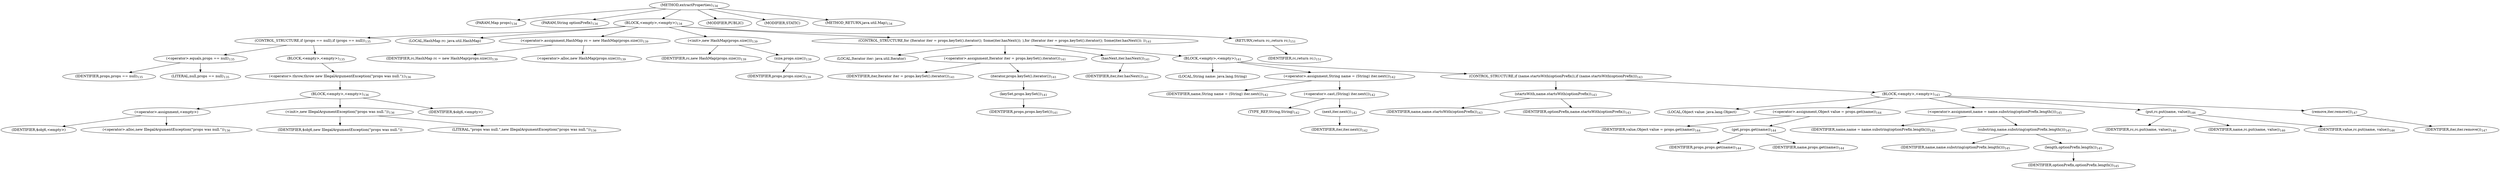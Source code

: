 digraph "extractProperties" {  
"361" [label = <(METHOD,extractProperties)<SUB>134</SUB>> ]
"362" [label = <(PARAM,Map props)<SUB>134</SUB>> ]
"363" [label = <(PARAM,String optionPrefix)<SUB>134</SUB>> ]
"364" [label = <(BLOCK,&lt;empty&gt;,&lt;empty&gt;)<SUB>134</SUB>> ]
"365" [label = <(CONTROL_STRUCTURE,if (props == null),if (props == null))<SUB>135</SUB>> ]
"366" [label = <(&lt;operator&gt;.equals,props == null)<SUB>135</SUB>> ]
"367" [label = <(IDENTIFIER,props,props == null)<SUB>135</SUB>> ]
"368" [label = <(LITERAL,null,props == null)<SUB>135</SUB>> ]
"369" [label = <(BLOCK,&lt;empty&gt;,&lt;empty&gt;)<SUB>135</SUB>> ]
"370" [label = <(&lt;operator&gt;.throw,throw new IllegalArgumentException(&quot;props was null.&quot;);)<SUB>136</SUB>> ]
"371" [label = <(BLOCK,&lt;empty&gt;,&lt;empty&gt;)<SUB>136</SUB>> ]
"372" [label = <(&lt;operator&gt;.assignment,&lt;empty&gt;)> ]
"373" [label = <(IDENTIFIER,$obj6,&lt;empty&gt;)> ]
"374" [label = <(&lt;operator&gt;.alloc,new IllegalArgumentException(&quot;props was null.&quot;))<SUB>136</SUB>> ]
"375" [label = <(&lt;init&gt;,new IllegalArgumentException(&quot;props was null.&quot;))<SUB>136</SUB>> ]
"376" [label = <(IDENTIFIER,$obj6,new IllegalArgumentException(&quot;props was null.&quot;))> ]
"377" [label = <(LITERAL,&quot;props was null.&quot;,new IllegalArgumentException(&quot;props was null.&quot;))<SUB>136</SUB>> ]
"378" [label = <(IDENTIFIER,$obj6,&lt;empty&gt;)> ]
"4" [label = <(LOCAL,HashMap rc: java.util.HashMap)> ]
"379" [label = <(&lt;operator&gt;.assignment,HashMap rc = new HashMap(props.size()))<SUB>139</SUB>> ]
"380" [label = <(IDENTIFIER,rc,HashMap rc = new HashMap(props.size()))<SUB>139</SUB>> ]
"381" [label = <(&lt;operator&gt;.alloc,new HashMap(props.size()))<SUB>139</SUB>> ]
"382" [label = <(&lt;init&gt;,new HashMap(props.size()))<SUB>139</SUB>> ]
"3" [label = <(IDENTIFIER,rc,new HashMap(props.size()))<SUB>139</SUB>> ]
"383" [label = <(size,props.size())<SUB>139</SUB>> ]
"384" [label = <(IDENTIFIER,props,props.size())<SUB>139</SUB>> ]
"385" [label = <(CONTROL_STRUCTURE,for (Iterator iter = props.keySet().iterator(); Some(iter.hasNext()); ),for (Iterator iter = props.keySet().iterator(); Some(iter.hasNext()); ))<SUB>141</SUB>> ]
"386" [label = <(LOCAL,Iterator iter: java.util.Iterator)> ]
"387" [label = <(&lt;operator&gt;.assignment,Iterator iter = props.keySet().iterator())<SUB>141</SUB>> ]
"388" [label = <(IDENTIFIER,iter,Iterator iter = props.keySet().iterator())<SUB>141</SUB>> ]
"389" [label = <(iterator,props.keySet().iterator())<SUB>141</SUB>> ]
"390" [label = <(keySet,props.keySet())<SUB>141</SUB>> ]
"391" [label = <(IDENTIFIER,props,props.keySet())<SUB>141</SUB>> ]
"392" [label = <(hasNext,iter.hasNext())<SUB>141</SUB>> ]
"393" [label = <(IDENTIFIER,iter,iter.hasNext())<SUB>141</SUB>> ]
"394" [label = <(BLOCK,&lt;empty&gt;,&lt;empty&gt;)<SUB>141</SUB>> ]
"395" [label = <(LOCAL,String name: java.lang.String)> ]
"396" [label = <(&lt;operator&gt;.assignment,String name = (String) iter.next())<SUB>142</SUB>> ]
"397" [label = <(IDENTIFIER,name,String name = (String) iter.next())<SUB>142</SUB>> ]
"398" [label = <(&lt;operator&gt;.cast,(String) iter.next())<SUB>142</SUB>> ]
"399" [label = <(TYPE_REF,String,String)<SUB>142</SUB>> ]
"400" [label = <(next,iter.next())<SUB>142</SUB>> ]
"401" [label = <(IDENTIFIER,iter,iter.next())<SUB>142</SUB>> ]
"402" [label = <(CONTROL_STRUCTURE,if (name.startsWith(optionPrefix)),if (name.startsWith(optionPrefix)))<SUB>143</SUB>> ]
"403" [label = <(startsWith,name.startsWith(optionPrefix))<SUB>143</SUB>> ]
"404" [label = <(IDENTIFIER,name,name.startsWith(optionPrefix))<SUB>143</SUB>> ]
"405" [label = <(IDENTIFIER,optionPrefix,name.startsWith(optionPrefix))<SUB>143</SUB>> ]
"406" [label = <(BLOCK,&lt;empty&gt;,&lt;empty&gt;)<SUB>143</SUB>> ]
"407" [label = <(LOCAL,Object value: java.lang.Object)> ]
"408" [label = <(&lt;operator&gt;.assignment,Object value = props.get(name))<SUB>144</SUB>> ]
"409" [label = <(IDENTIFIER,value,Object value = props.get(name))<SUB>144</SUB>> ]
"410" [label = <(get,props.get(name))<SUB>144</SUB>> ]
"411" [label = <(IDENTIFIER,props,props.get(name))<SUB>144</SUB>> ]
"412" [label = <(IDENTIFIER,name,props.get(name))<SUB>144</SUB>> ]
"413" [label = <(&lt;operator&gt;.assignment,name = name.substring(optionPrefix.length()))<SUB>145</SUB>> ]
"414" [label = <(IDENTIFIER,name,name = name.substring(optionPrefix.length()))<SUB>145</SUB>> ]
"415" [label = <(substring,name.substring(optionPrefix.length()))<SUB>145</SUB>> ]
"416" [label = <(IDENTIFIER,name,name.substring(optionPrefix.length()))<SUB>145</SUB>> ]
"417" [label = <(length,optionPrefix.length())<SUB>145</SUB>> ]
"418" [label = <(IDENTIFIER,optionPrefix,optionPrefix.length())<SUB>145</SUB>> ]
"419" [label = <(put,rc.put(name, value))<SUB>146</SUB>> ]
"420" [label = <(IDENTIFIER,rc,rc.put(name, value))<SUB>146</SUB>> ]
"421" [label = <(IDENTIFIER,name,rc.put(name, value))<SUB>146</SUB>> ]
"422" [label = <(IDENTIFIER,value,rc.put(name, value))<SUB>146</SUB>> ]
"423" [label = <(remove,iter.remove())<SUB>147</SUB>> ]
"424" [label = <(IDENTIFIER,iter,iter.remove())<SUB>147</SUB>> ]
"425" [label = <(RETURN,return rc;,return rc;)<SUB>151</SUB>> ]
"426" [label = <(IDENTIFIER,rc,return rc;)<SUB>151</SUB>> ]
"427" [label = <(MODIFIER,PUBLIC)> ]
"428" [label = <(MODIFIER,STATIC)> ]
"429" [label = <(METHOD_RETURN,java.util.Map)<SUB>134</SUB>> ]
  "361" -> "362" 
  "361" -> "363" 
  "361" -> "364" 
  "361" -> "427" 
  "361" -> "428" 
  "361" -> "429" 
  "364" -> "365" 
  "364" -> "4" 
  "364" -> "379" 
  "364" -> "382" 
  "364" -> "385" 
  "364" -> "425" 
  "365" -> "366" 
  "365" -> "369" 
  "366" -> "367" 
  "366" -> "368" 
  "369" -> "370" 
  "370" -> "371" 
  "371" -> "372" 
  "371" -> "375" 
  "371" -> "378" 
  "372" -> "373" 
  "372" -> "374" 
  "375" -> "376" 
  "375" -> "377" 
  "379" -> "380" 
  "379" -> "381" 
  "382" -> "3" 
  "382" -> "383" 
  "383" -> "384" 
  "385" -> "386" 
  "385" -> "387" 
  "385" -> "392" 
  "385" -> "394" 
  "387" -> "388" 
  "387" -> "389" 
  "389" -> "390" 
  "390" -> "391" 
  "392" -> "393" 
  "394" -> "395" 
  "394" -> "396" 
  "394" -> "402" 
  "396" -> "397" 
  "396" -> "398" 
  "398" -> "399" 
  "398" -> "400" 
  "400" -> "401" 
  "402" -> "403" 
  "402" -> "406" 
  "403" -> "404" 
  "403" -> "405" 
  "406" -> "407" 
  "406" -> "408" 
  "406" -> "413" 
  "406" -> "419" 
  "406" -> "423" 
  "408" -> "409" 
  "408" -> "410" 
  "410" -> "411" 
  "410" -> "412" 
  "413" -> "414" 
  "413" -> "415" 
  "415" -> "416" 
  "415" -> "417" 
  "417" -> "418" 
  "419" -> "420" 
  "419" -> "421" 
  "419" -> "422" 
  "423" -> "424" 
  "425" -> "426" 
}
